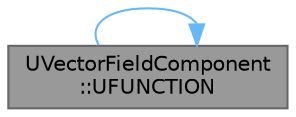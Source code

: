digraph "UVectorFieldComponent::UFUNCTION"
{
 // INTERACTIVE_SVG=YES
 // LATEX_PDF_SIZE
  bgcolor="transparent";
  edge [fontname=Helvetica,fontsize=10,labelfontname=Helvetica,labelfontsize=10];
  node [fontname=Helvetica,fontsize=10,shape=box,height=0.2,width=0.4];
  rankdir="LR";
  Node1 [id="Node000001",label="UVectorFieldComponent\l::UFUNCTION",height=0.2,width=0.4,color="gray40", fillcolor="grey60", style="filled", fontcolor="black",tooltip="If true, the vector field is only used for preview visualizations."];
  Node1 -> Node1 [id="edge1_Node000001_Node000001",color="steelblue1",style="solid",tooltip=" "];
}
